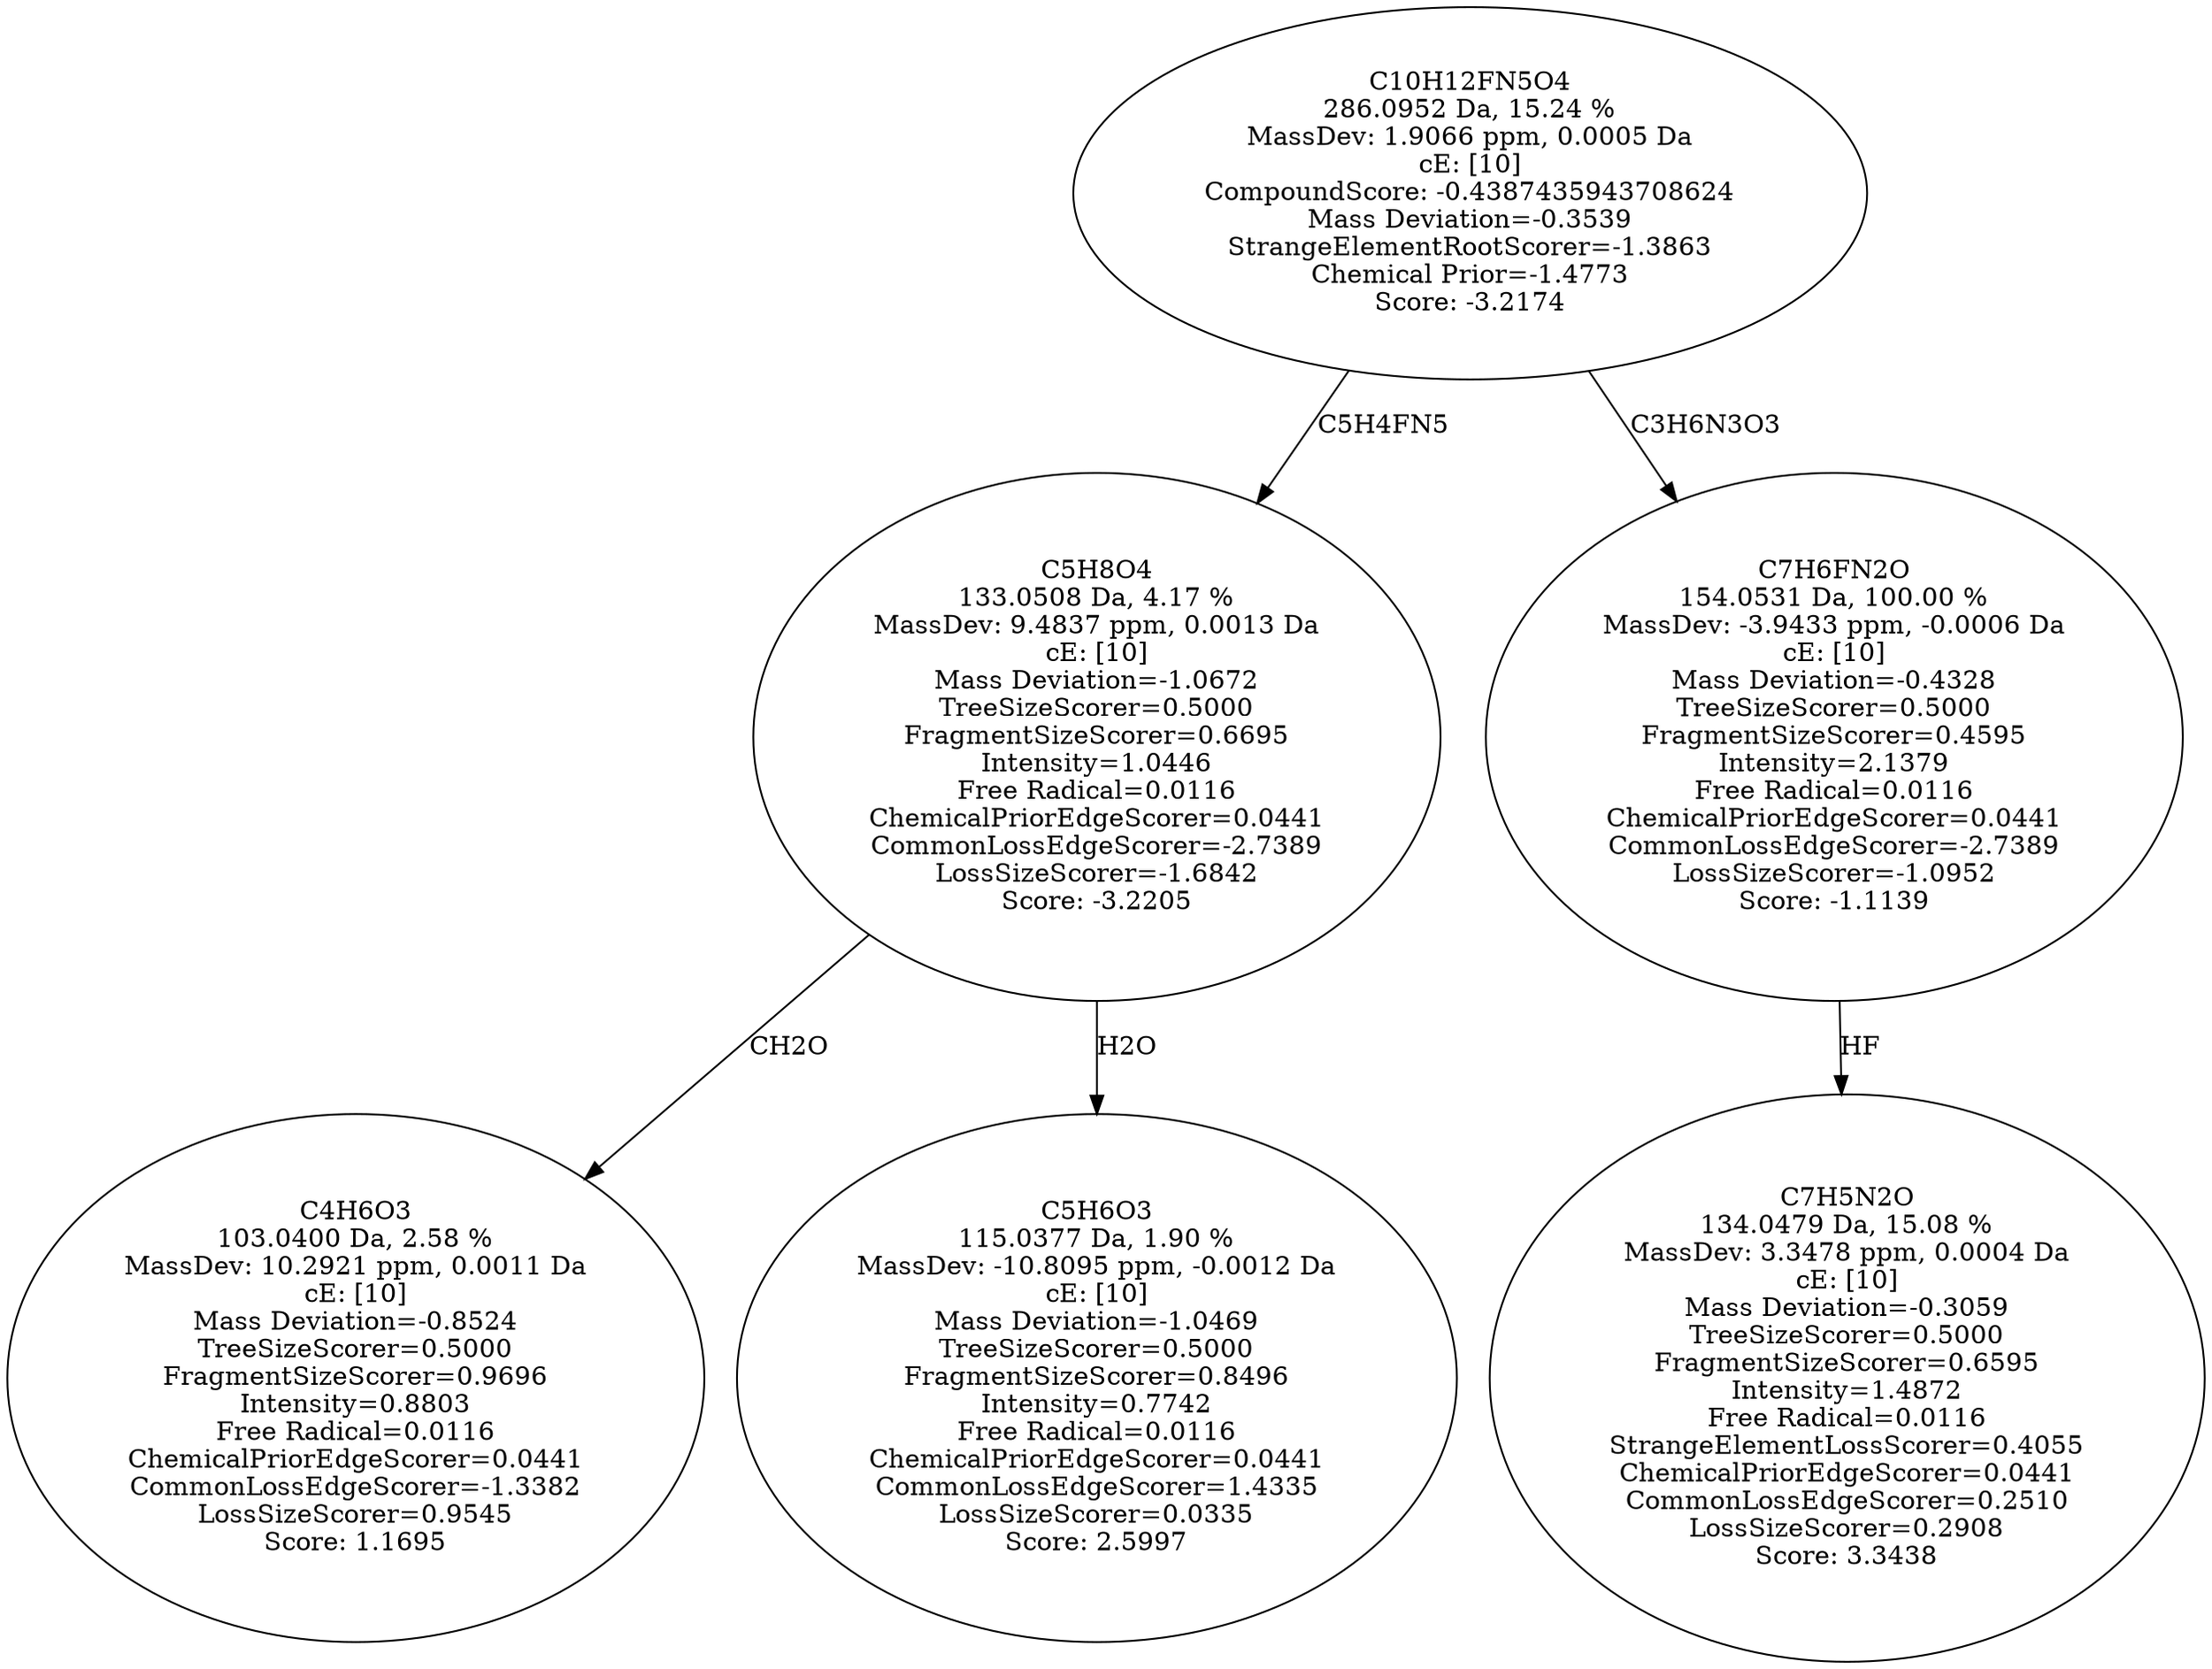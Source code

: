 strict digraph {
v1 [label="C4H6O3\n103.0400 Da, 2.58 %\nMassDev: 10.2921 ppm, 0.0011 Da\ncE: [10]\nMass Deviation=-0.8524\nTreeSizeScorer=0.5000\nFragmentSizeScorer=0.9696\nIntensity=0.8803\nFree Radical=0.0116\nChemicalPriorEdgeScorer=0.0441\nCommonLossEdgeScorer=-1.3382\nLossSizeScorer=0.9545\nScore: 1.1695"];
v2 [label="C5H6O3\n115.0377 Da, 1.90 %\nMassDev: -10.8095 ppm, -0.0012 Da\ncE: [10]\nMass Deviation=-1.0469\nTreeSizeScorer=0.5000\nFragmentSizeScorer=0.8496\nIntensity=0.7742\nFree Radical=0.0116\nChemicalPriorEdgeScorer=0.0441\nCommonLossEdgeScorer=1.4335\nLossSizeScorer=0.0335\nScore: 2.5997"];
v3 [label="C5H8O4\n133.0508 Da, 4.17 %\nMassDev: 9.4837 ppm, 0.0013 Da\ncE: [10]\nMass Deviation=-1.0672\nTreeSizeScorer=0.5000\nFragmentSizeScorer=0.6695\nIntensity=1.0446\nFree Radical=0.0116\nChemicalPriorEdgeScorer=0.0441\nCommonLossEdgeScorer=-2.7389\nLossSizeScorer=-1.6842\nScore: -3.2205"];
v4 [label="C7H5N2O\n134.0479 Da, 15.08 %\nMassDev: 3.3478 ppm, 0.0004 Da\ncE: [10]\nMass Deviation=-0.3059\nTreeSizeScorer=0.5000\nFragmentSizeScorer=0.6595\nIntensity=1.4872\nFree Radical=0.0116\nStrangeElementLossScorer=0.4055\nChemicalPriorEdgeScorer=0.0441\nCommonLossEdgeScorer=0.2510\nLossSizeScorer=0.2908\nScore: 3.3438"];
v5 [label="C7H6FN2O\n154.0531 Da, 100.00 %\nMassDev: -3.9433 ppm, -0.0006 Da\ncE: [10]\nMass Deviation=-0.4328\nTreeSizeScorer=0.5000\nFragmentSizeScorer=0.4595\nIntensity=2.1379\nFree Radical=0.0116\nChemicalPriorEdgeScorer=0.0441\nCommonLossEdgeScorer=-2.7389\nLossSizeScorer=-1.0952\nScore: -1.1139"];
v6 [label="C10H12FN5O4\n286.0952 Da, 15.24 %\nMassDev: 1.9066 ppm, 0.0005 Da\ncE: [10]\nCompoundScore: -0.4387435943708624\nMass Deviation=-0.3539\nStrangeElementRootScorer=-1.3863\nChemical Prior=-1.4773\nScore: -3.2174"];
v3 -> v1 [label="CH2O"];
v3 -> v2 [label="H2O"];
v6 -> v3 [label="C5H4FN5"];
v5 -> v4 [label="HF"];
v6 -> v5 [label="C3H6N3O3"];
}